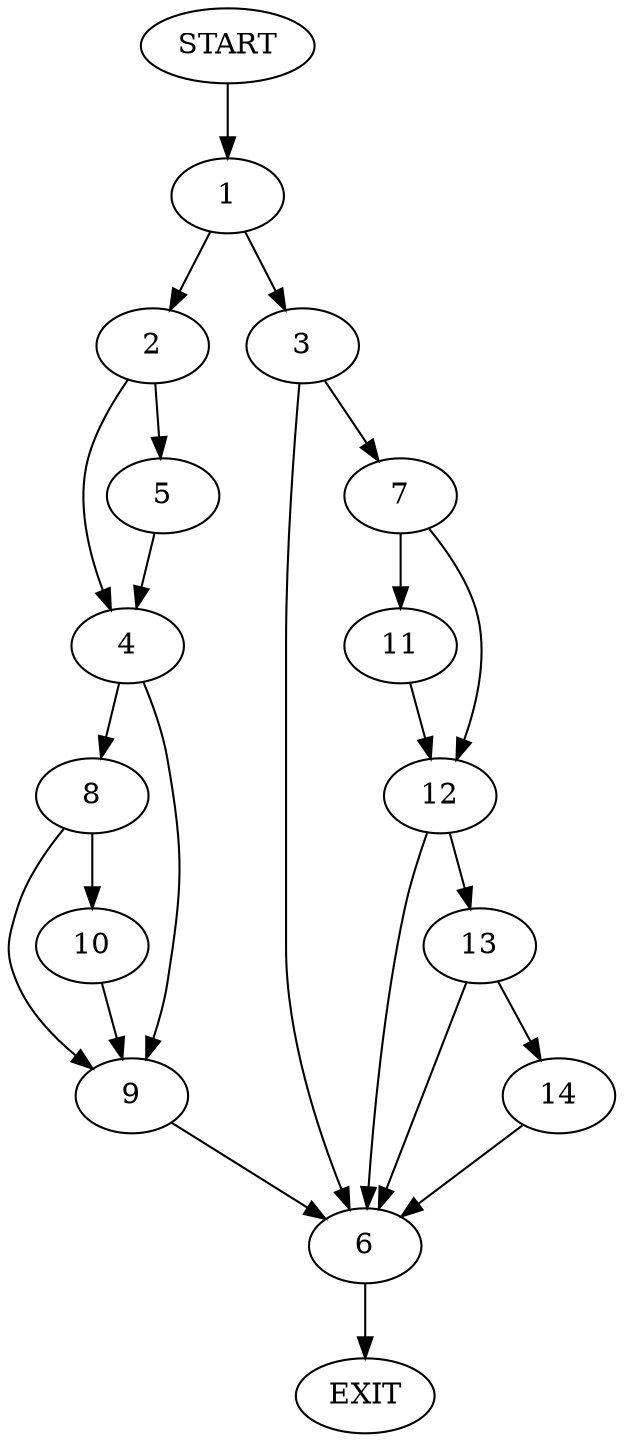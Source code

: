 digraph {
0 [label="START"]
15 [label="EXIT"]
0 -> 1
1 -> 2
1 -> 3
2 -> 4
2 -> 5
3 -> 6
3 -> 7
4 -> 8
4 -> 9
5 -> 4
9 -> 6
8 -> 9
8 -> 10
10 -> 9
6 -> 15
7 -> 11
7 -> 12
12 -> 6
12 -> 13
11 -> 12
13 -> 6
13 -> 14
14 -> 6
}
